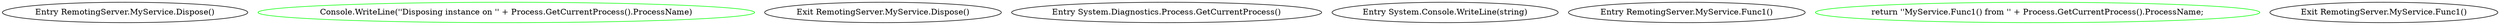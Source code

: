 digraph  {
m2_6 [cluster="RemotingServer.MyService.Dispose()", file="MyService.cs", label="Entry RemotingServer.MyService.Dispose()", span="16-16"];
m2_7 [cluster="RemotingServer.MyService.Dispose()", color=green, community=0, file="MyService.cs", label="Console.WriteLine(''Disposing instance on '' + Process.GetCurrentProcess().ProcessName)", prediction=0, span="18-18"];
m2_8 [cluster="RemotingServer.MyService.Dispose()", file="MyService.cs", label="Exit RemotingServer.MyService.Dispose()", span="16-16"];
m2_5 [cluster="System.Diagnostics.Process.GetCurrentProcess()", file="MyService.cs", label="Entry System.Diagnostics.Process.GetCurrentProcess()", span="0-0"];
m2_9 [cluster="System.Console.WriteLine(string)", file="MyService.cs", label="Entry System.Console.WriteLine(string)", span="0-0"];
m2_2 [cluster="RemotingServer.MyService.Func1()", file="MyService.cs", label="Entry RemotingServer.MyService.Func1()", span="11-11"];
m2_3 [cluster="RemotingServer.MyService.Func1()", color=green, community=0, file="MyService.cs", label="return ''MyService.Func1() from '' + Process.GetCurrentProcess().ProcessName;", prediction=1, span="13-13"];
m2_4 [cluster="RemotingServer.MyService.Func1()", file="MyService.cs", label="Exit RemotingServer.MyService.Func1()", span="11-11"];
}
